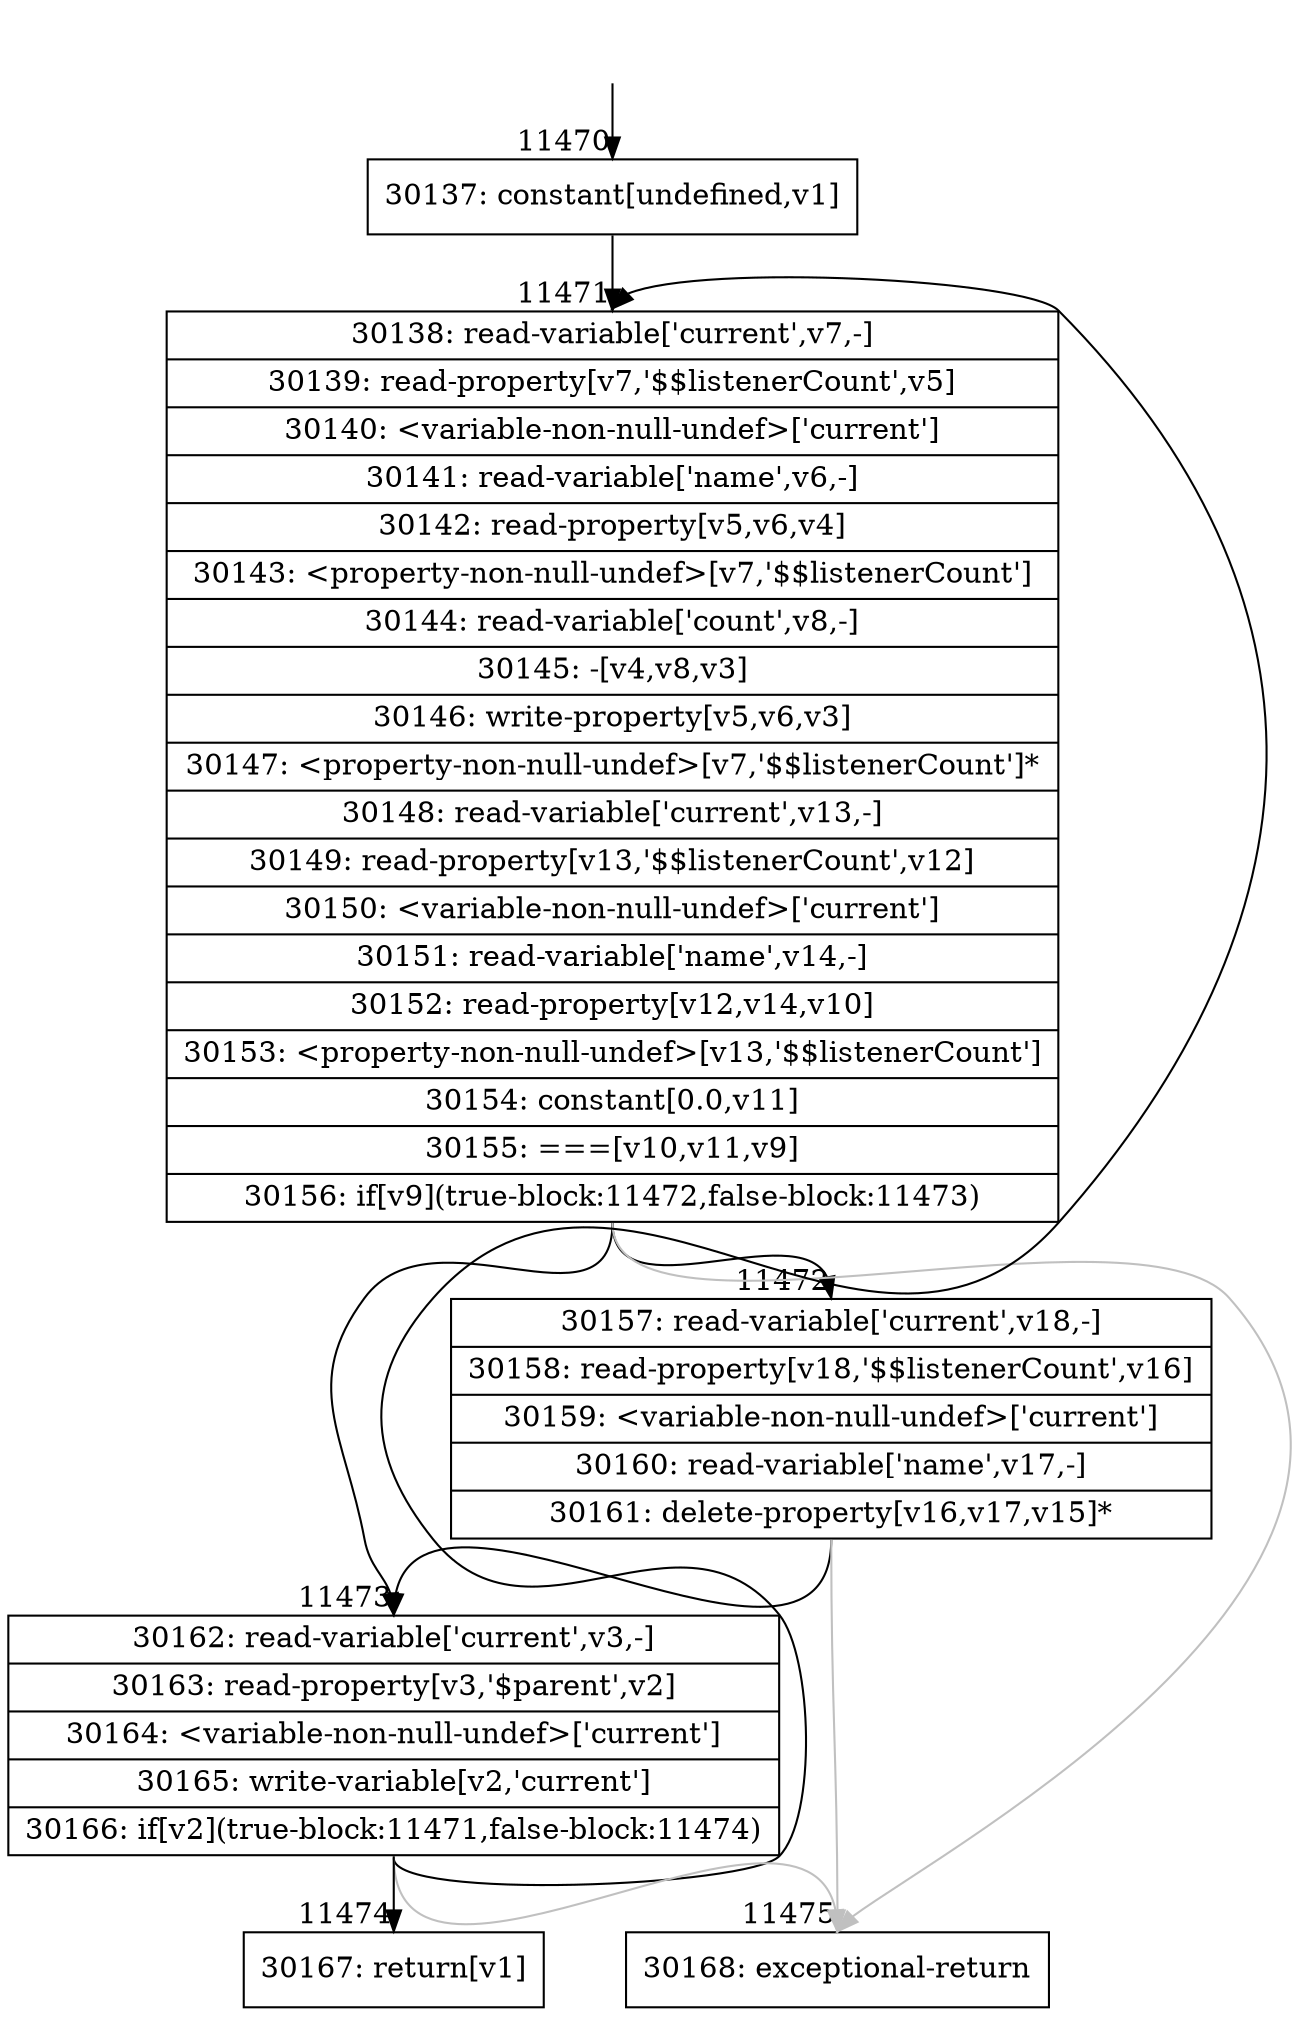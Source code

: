 digraph {
rankdir="TD"
BB_entry883[shape=none,label=""];
BB_entry883 -> BB11470 [tailport=s, headport=n, headlabel="    11470"]
BB11470 [shape=record label="{30137: constant[undefined,v1]}" ] 
BB11470 -> BB11471 [tailport=s, headport=n, headlabel="      11471"]
BB11471 [shape=record label="{30138: read-variable['current',v7,-]|30139: read-property[v7,'$$listenerCount',v5]|30140: \<variable-non-null-undef\>['current']|30141: read-variable['name',v6,-]|30142: read-property[v5,v6,v4]|30143: \<property-non-null-undef\>[v7,'$$listenerCount']|30144: read-variable['count',v8,-]|30145: -[v4,v8,v3]|30146: write-property[v5,v6,v3]|30147: \<property-non-null-undef\>[v7,'$$listenerCount']*|30148: read-variable['current',v13,-]|30149: read-property[v13,'$$listenerCount',v12]|30150: \<variable-non-null-undef\>['current']|30151: read-variable['name',v14,-]|30152: read-property[v12,v14,v10]|30153: \<property-non-null-undef\>[v13,'$$listenerCount']|30154: constant[0.0,v11]|30155: ===[v10,v11,v9]|30156: if[v9](true-block:11472,false-block:11473)}" ] 
BB11471 -> BB11472 [tailport=s, headport=n, headlabel="      11472"]
BB11471 -> BB11473 [tailport=s, headport=n, headlabel="      11473"]
BB11471 -> BB11475 [tailport=s, headport=n, color=gray, headlabel="      11475"]
BB11472 [shape=record label="{30157: read-variable['current',v18,-]|30158: read-property[v18,'$$listenerCount',v16]|30159: \<variable-non-null-undef\>['current']|30160: read-variable['name',v17,-]|30161: delete-property[v16,v17,v15]*}" ] 
BB11472 -> BB11473 [tailport=s, headport=n]
BB11472 -> BB11475 [tailport=s, headport=n, color=gray]
BB11473 [shape=record label="{30162: read-variable['current',v3,-]|30163: read-property[v3,'$parent',v2]|30164: \<variable-non-null-undef\>['current']|30165: write-variable[v2,'current']|30166: if[v2](true-block:11471,false-block:11474)}" ] 
BB11473 -> BB11471 [tailport=s, headport=n]
BB11473 -> BB11474 [tailport=s, headport=n, headlabel="      11474"]
BB11473 -> BB11475 [tailport=s, headport=n, color=gray]
BB11474 [shape=record label="{30167: return[v1]}" ] 
BB11475 [shape=record label="{30168: exceptional-return}" ] 
//#$~ 16225
}
